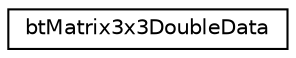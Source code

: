 digraph G
{
  edge [fontname="Helvetica",fontsize="10",labelfontname="Helvetica",labelfontsize="10"];
  node [fontname="Helvetica",fontsize="10",shape=record];
  rankdir=LR;
  Node1 [label="btMatrix3x3DoubleData",height=0.2,width=0.4,color="black", fillcolor="white", style="filled",URL="$dc/dc9/structbtMatrix3x3DoubleData.html",tooltip="for serialization"];
}
